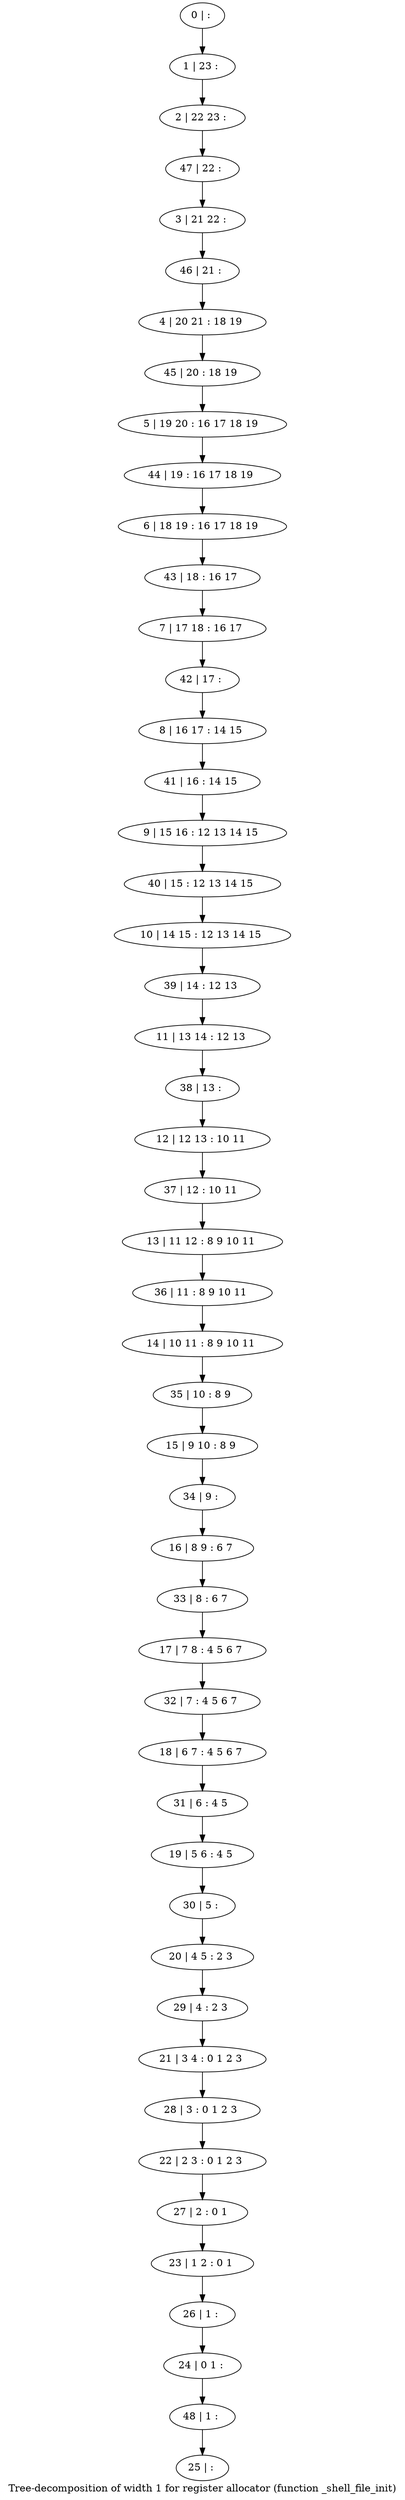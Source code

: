 digraph G {
graph [label="Tree-decomposition of width 1 for register allocator (function _shell_file_init)"]
0[label="0 | : "];
1[label="1 | 23 : "];
2[label="2 | 22 23 : "];
3[label="3 | 21 22 : "];
4[label="4 | 20 21 : 18 19 "];
5[label="5 | 19 20 : 16 17 18 19 "];
6[label="6 | 18 19 : 16 17 18 19 "];
7[label="7 | 17 18 : 16 17 "];
8[label="8 | 16 17 : 14 15 "];
9[label="9 | 15 16 : 12 13 14 15 "];
10[label="10 | 14 15 : 12 13 14 15 "];
11[label="11 | 13 14 : 12 13 "];
12[label="12 | 12 13 : 10 11 "];
13[label="13 | 11 12 : 8 9 10 11 "];
14[label="14 | 10 11 : 8 9 10 11 "];
15[label="15 | 9 10 : 8 9 "];
16[label="16 | 8 9 : 6 7 "];
17[label="17 | 7 8 : 4 5 6 7 "];
18[label="18 | 6 7 : 4 5 6 7 "];
19[label="19 | 5 6 : 4 5 "];
20[label="20 | 4 5 : 2 3 "];
21[label="21 | 3 4 : 0 1 2 3 "];
22[label="22 | 2 3 : 0 1 2 3 "];
23[label="23 | 1 2 : 0 1 "];
24[label="24 | 0 1 : "];
25[label="25 | : "];
26[label="26 | 1 : "];
27[label="27 | 2 : 0 1 "];
28[label="28 | 3 : 0 1 2 3 "];
29[label="29 | 4 : 2 3 "];
30[label="30 | 5 : "];
31[label="31 | 6 : 4 5 "];
32[label="32 | 7 : 4 5 6 7 "];
33[label="33 | 8 : 6 7 "];
34[label="34 | 9 : "];
35[label="35 | 10 : 8 9 "];
36[label="36 | 11 : 8 9 10 11 "];
37[label="37 | 12 : 10 11 "];
38[label="38 | 13 : "];
39[label="39 | 14 : 12 13 "];
40[label="40 | 15 : 12 13 14 15 "];
41[label="41 | 16 : 14 15 "];
42[label="42 | 17 : "];
43[label="43 | 18 : 16 17 "];
44[label="44 | 19 : 16 17 18 19 "];
45[label="45 | 20 : 18 19 "];
46[label="46 | 21 : "];
47[label="47 | 22 : "];
48[label="48 | 1 : "];
0->1 ;
1->2 ;
26->24 ;
23->26 ;
27->23 ;
22->27 ;
28->22 ;
21->28 ;
29->21 ;
20->29 ;
30->20 ;
19->30 ;
31->19 ;
18->31 ;
32->18 ;
17->32 ;
33->17 ;
16->33 ;
34->16 ;
15->34 ;
35->15 ;
14->35 ;
36->14 ;
13->36 ;
37->13 ;
12->37 ;
38->12 ;
11->38 ;
39->11 ;
10->39 ;
40->10 ;
9->40 ;
41->9 ;
8->41 ;
42->8 ;
7->42 ;
43->7 ;
6->43 ;
44->6 ;
5->44 ;
45->5 ;
4->45 ;
46->4 ;
3->46 ;
47->3 ;
2->47 ;
48->25 ;
24->48 ;
}
